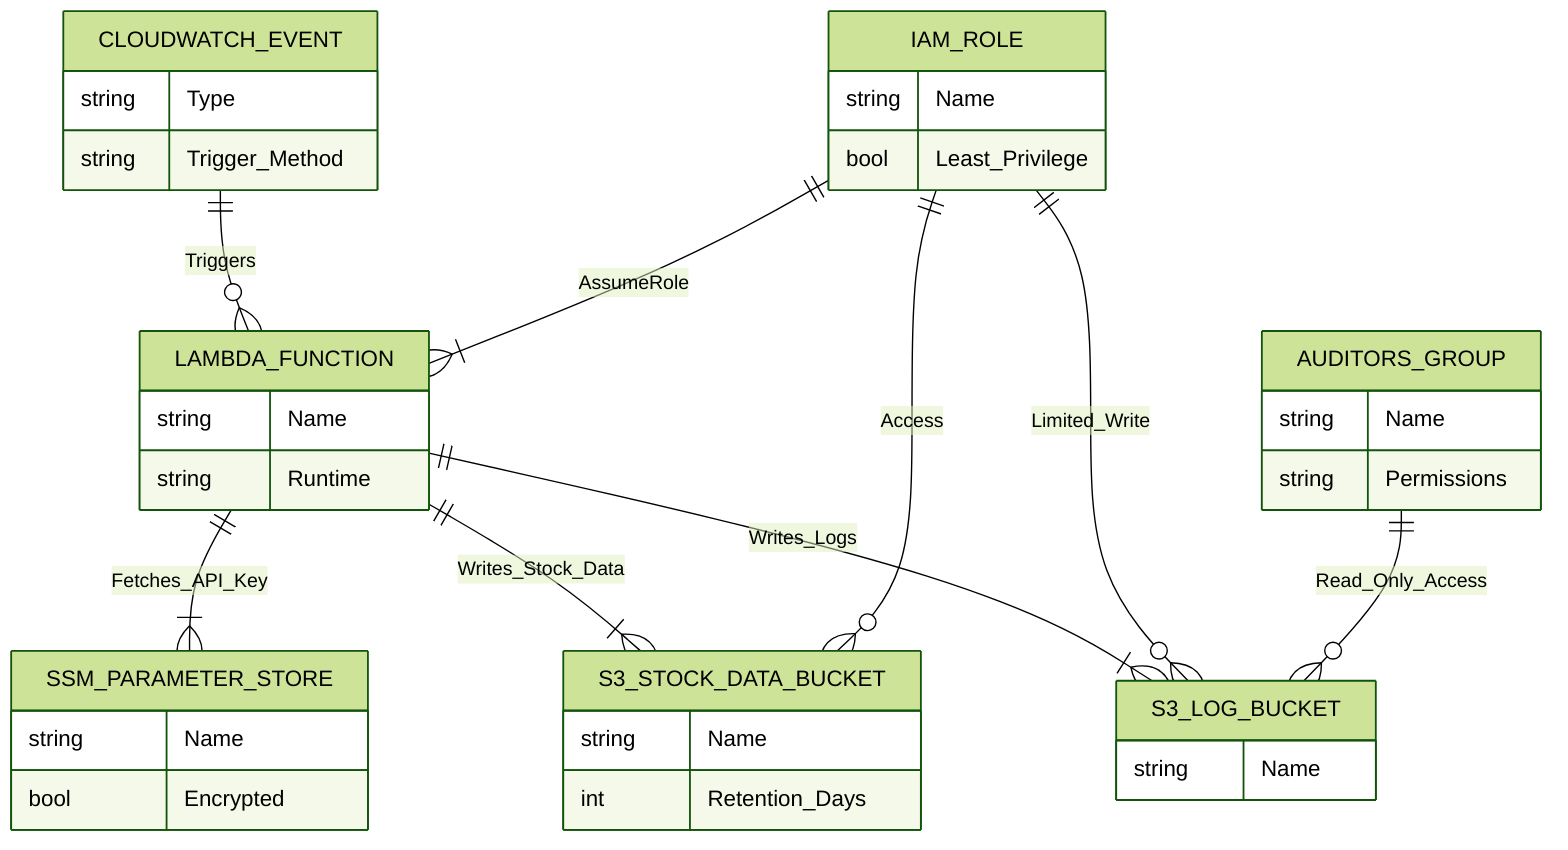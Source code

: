 ---
config:
  theme: forest
---
erDiagram
    CLOUDWATCH_EVENT ||--o{ LAMBDA_FUNCTION : Triggers
    LAMBDA_FUNCTION ||--|{ SSM_PARAMETER_STORE : Fetches_API_Key
    LAMBDA_FUNCTION ||--|{ S3_STOCK_DATA_BUCKET : Writes_Stock_Data
    LAMBDA_FUNCTION ||--|{ S3_LOG_BUCKET : Writes_Logs
    IAM_ROLE ||--|{ LAMBDA_FUNCTION : AssumeRole
    IAM_ROLE ||--o{ S3_STOCK_DATA_BUCKET : Access
    IAM_ROLE ||--o{ S3_LOG_BUCKET : Limited_Write
    AUDITORS_GROUP ||--o{ S3_LOG_BUCKET : Read_Only_Access
    CLOUDWATCH_EVENT {
        string Type
        string Trigger_Method
    }
    LAMBDA_FUNCTION {
        string Name
        string Runtime
    }
    S3_STOCK_DATA_BUCKET {
        string Name
        int Retention_Days
    }
    S3_LOG_BUCKET {
        string Name
    }
    SSM_PARAMETER_STORE {
        string Name
        bool Encrypted
    }
    IAM_ROLE {
        string Name
        bool Least_Privilege
    }
    AUDITORS_GROUP {
        string Name
        string Permissions
    }